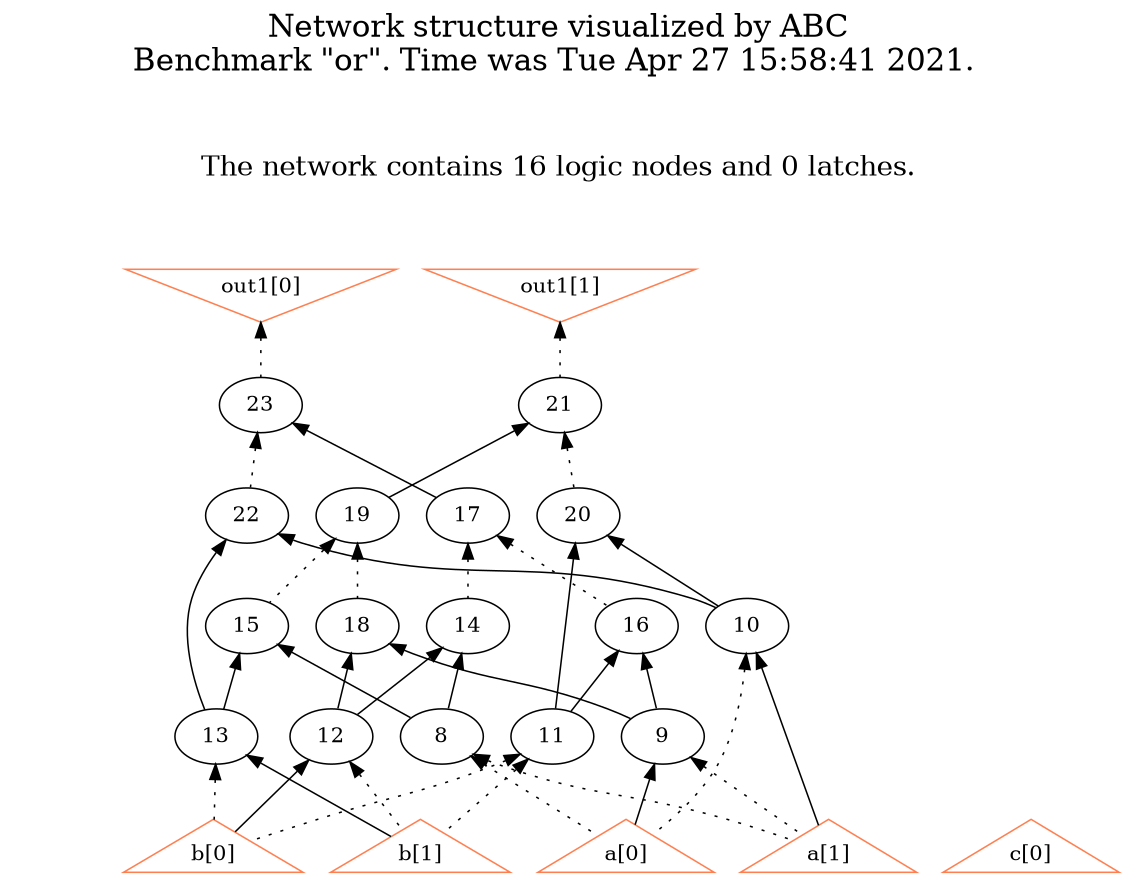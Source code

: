 # Network structure generated by ABC

digraph network {
size = "7.5,10";
center = true;
edge [dir = back];

{
  node [shape = plaintext];
  edge [style = invis];
  LevelTitle1 [label=""];
  LevelTitle2 [label=""];
  Level5 [label = ""];
  Level4 [label = ""];
  Level3 [label = ""];
  Level2 [label = ""];
  Level1 [label = ""];
  Level0 [label = ""];
  LevelTitle1 ->  LevelTitle2 ->  Level5 ->  Level4 ->  Level3 ->  Level2 ->  Level1 ->  Level0;
}

{
  rank = same;
  LevelTitle1;
  title1 [shape=plaintext,
          fontsize=20,
          fontname = "Times-Roman",
          label="Network structure visualized by ABC\nBenchmark \"or\". Time was Tue Apr 27 15:58:41 2021. "
         ];
}

{
  rank = same;
  LevelTitle2;
  title2 [shape=plaintext,
          fontsize=18,
          fontname = "Times-Roman",
          label="The network contains 16 logic nodes and 0 latches.\n"
         ];
}

{
  rank = same;
  Level5;
  Node6 [label = "out1[0]", shape = invtriangle, color = coral, fillcolor = coral];
  Node7 [label = "out1[1]", shape = invtriangle, color = coral, fillcolor = coral];
}

{
  rank = same;
  Level4;
  Node21 [label = "21\n", shape = ellipse];
  Node23 [label = "23\n", shape = ellipse];
}

{
  rank = same;
  Level3;
  Node17 [label = "17\n", shape = ellipse];
  Node19 [label = "19\n", shape = ellipse];
  Node20 [label = "20\n", shape = ellipse];
  Node22 [label = "22\n", shape = ellipse];
}

{
  rank = same;
  Level2;
  Node10 [label = "10\n", shape = ellipse];
  Node14 [label = "14\n", shape = ellipse];
  Node15 [label = "15\n", shape = ellipse];
  Node16 [label = "16\n", shape = ellipse];
  Node18 [label = "18\n", shape = ellipse];
}

{
  rank = same;
  Level1;
  Node8 [label = "8\n", shape = ellipse];
  Node9 [label = "9\n", shape = ellipse];
  Node11 [label = "11\n", shape = ellipse];
  Node12 [label = "12\n", shape = ellipse];
  Node13 [label = "13\n", shape = ellipse];
}

{
  rank = same;
  Level0;
  Node1 [label = "a[0]", shape = triangle, color = coral, fillcolor = coral];
  Node2 [label = "a[1]", shape = triangle, color = coral, fillcolor = coral];
  Node3 [label = "b[0]", shape = triangle, color = coral, fillcolor = coral];
  Node4 [label = "b[1]", shape = triangle, color = coral, fillcolor = coral];
  Node5 [label = "c[0]", shape = triangle, color = coral, fillcolor = coral];
}

title1 -> title2 [style = invis];
title2 -> Node6 [style = invis];
title2 -> Node7 [style = invis];
Node6 -> Node7 [style = invis];
Node6 -> Node23 [style = dotted];
Node7 -> Node21 [style = dotted];
Node8 -> Node1 [style = dotted];
Node8 -> Node2 [style = dotted];
Node9 -> Node1 [style = solid];
Node9 -> Node2 [style = dotted];
Node10 -> Node1 [style = dotted];
Node10 -> Node2 [style = solid];
Node11 -> Node3 [style = dotted];
Node11 -> Node4 [style = dotted];
Node12 -> Node3 [style = solid];
Node12 -> Node4 [style = dotted];
Node13 -> Node3 [style = dotted];
Node13 -> Node4 [style = solid];
Node14 -> Node8 [style = solid];
Node14 -> Node12 [style = solid];
Node15 -> Node8 [style = solid];
Node15 -> Node13 [style = solid];
Node16 -> Node9 [style = solid];
Node16 -> Node11 [style = solid];
Node17 -> Node14 [style = dotted];
Node17 -> Node16 [style = dotted];
Node18 -> Node9 [style = solid];
Node18 -> Node12 [style = solid];
Node19 -> Node15 [style = dotted];
Node19 -> Node18 [style = dotted];
Node20 -> Node10 [style = solid];
Node20 -> Node11 [style = solid];
Node21 -> Node19 [style = solid];
Node21 -> Node20 [style = dotted];
Node22 -> Node10 [style = solid];
Node22 -> Node13 [style = solid];
Node23 -> Node17 [style = solid];
Node23 -> Node22 [style = dotted];
}

